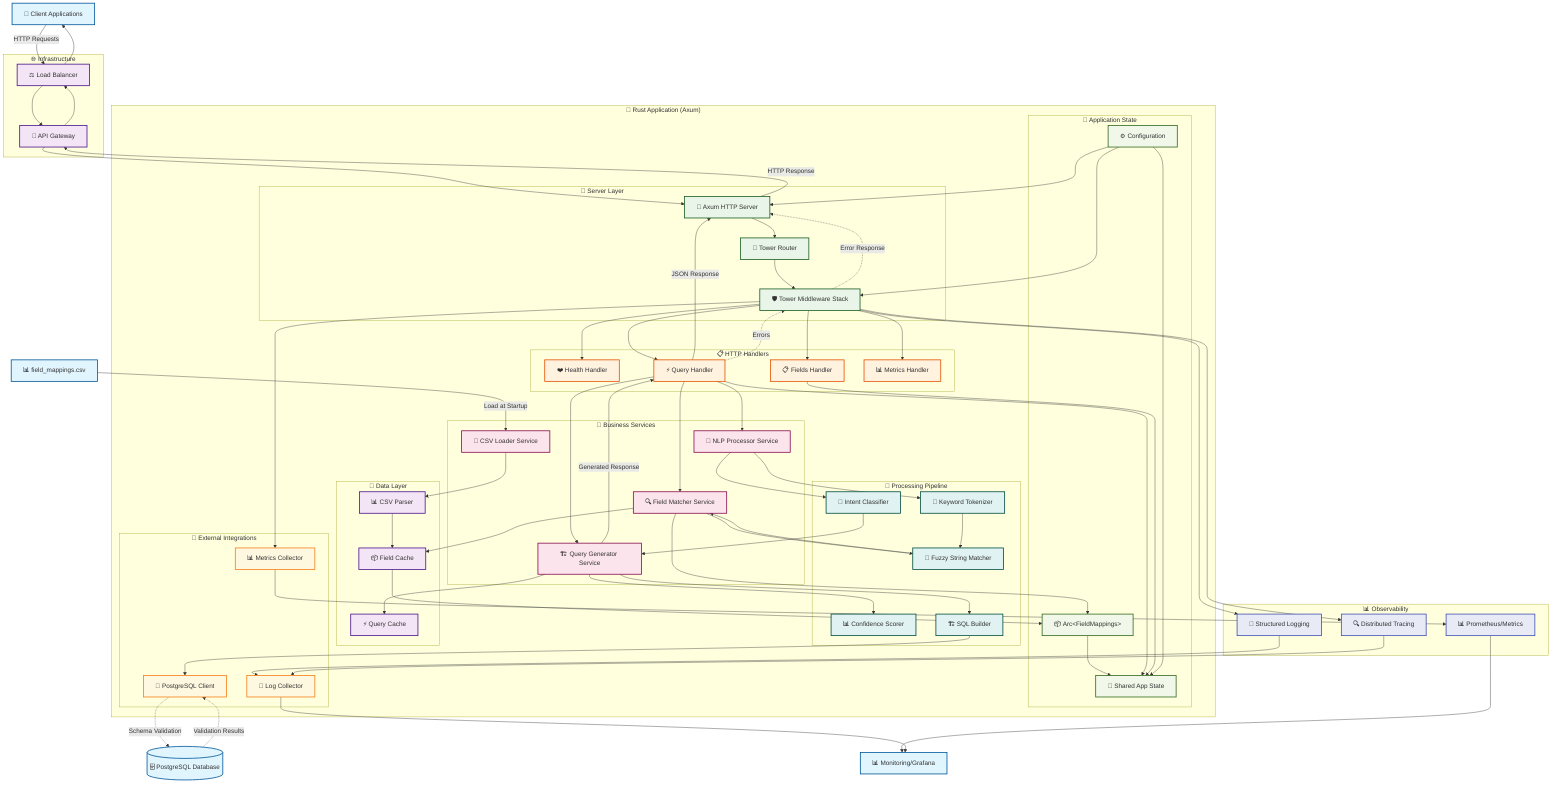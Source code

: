 graph TB
    %% External Components
    Client[👤 Client Applications]
    CSV[📊 field_mappings.csv]
    DB[(🗄️ PostgreSQL Database)]
    Metrics[📊 Monitoring/Grafana]
    
    %% Load Balancer & Gateway
    subgraph "🌐 Infrastructure"
        LoadBalancer[⚖️ Load Balancer]
        Gateway[🚪 API Gateway]
    end
    
    %% Rust/Axum Application
    subgraph "🦀 Rust Application (Axum)"
        subgraph "🔧 Server Layer"
            AxumServer[🚀 Axum HTTP Server]
            Router[🔀 Tower Router]
            Middleware[🛡️ Tower Middleware Stack]
        end
        
        subgraph "📋 HTTP Handlers"
            HealthHandler[❤️ Health Handler]
            QueryHandler[⚡ Query Handler]
            FieldsHandler[📋 Fields Handler]
            MetricsHandler[📊 Metrics Handler]
        end
        
        subgraph "🏪 Application State"
            AppState[🏪 Shared App State]
            FieldMappings[📦 Arc&lt;FieldMappings&gt;]
            Config[⚙️ Configuration]
        end
        
        subgraph "🧠 Business Services"
            FieldMatcher[🔍 Field Matcher Service]
            NLPProcessor[🎯 NLP Processor Service]
            QueryGenerator[🏗️ Query Generator Service]
            CSVLoader[📄 CSV Loader Service]
        end
        
        subgraph "🔧 Processing Pipeline"
            Tokenizer[📝 Keyword Tokenizer]
            FuzzyMatcher[🎯 Fuzzy String Matcher]
            IntentClassifier[🧭 Intent Classifier]
            ConfidenceScorer[📊 Confidence Scorer]
            SQLBuilder[🏗️ SQL Builder]
        end
        
        subgraph "💾 Data Layer"
            CSVParser[📊 CSV Parser]
            QueryCache[⚡ Query Cache]
            FieldCache[📦 Field Cache]
        end
        
        subgraph "🔗 External Integrations"
            PostgresClient[🐘 PostgreSQL Client]
            LogCollector[📝 Log Collector]
            MetricsCollector[📊 Metrics Collector]
        end
    end
    
    %% Observability Stack
    subgraph "📊 Observability"
        Tracing[🔍 Distributed Tracing]
        Logging[📝 Structured Logging]
        MetricsDB[📊 Prometheus/Metrics]
    end
    
    %% Main Request Flow
    Client -->|HTTP Requests| LoadBalancer
    LoadBalancer --> Gateway
    Gateway --> AxumServer
    
    %% Startup Flow
    CSV -->|Load at Startup| CSVLoader
    CSVLoader --> CSVParser
    CSVParser --> FieldCache
    FieldCache --> FieldMappings
    FieldMappings --> AppState
    
    %% Axum Request Processing
    AxumServer --> Router
    Router --> Middleware
    Middleware --> HealthHandler
    Middleware --> QueryHandler
    Middleware --> FieldsHandler
    Middleware --> MetricsHandler
    
    %% Handler Dependencies
    QueryHandler --> AppState
    FieldsHandler --> AppState
    
    %% Business Logic Flow
    QueryHandler --> FieldMatcher
    QueryHandler --> NLPProcessor
    QueryHandler --> QueryGenerator
    
    %% Service Interactions
    FieldMatcher --> FieldMappings
    FieldMatcher --> FuzzyMatcher
    NLPProcessor --> Tokenizer
    NLPProcessor --> IntentClassifier
    QueryGenerator --> SQLBuilder
    QueryGenerator --> ConfidenceScorer
    
    %% Processing Pipeline
    Tokenizer --> FuzzyMatcher
    FuzzyMatcher --> FieldMatcher
    IntentClassifier --> QueryGenerator
    SQLBuilder --> PostgresClient
    
    %% Caching Layer
    FieldMatcher --> FieldCache
    QueryGenerator --> QueryCache
    
    %% Database Validation (Optional)
    PostgresClient -.->|Schema Validation| DB
    DB -.->|Validation Results| PostgresClient
    
    %% Observability Flow
    Middleware --> Tracing
    Middleware --> Logging
    Middleware --> MetricsCollector
    
    MetricsCollector --> MetricsDB
    Logging --> LogCollector
    Tracing --> LogCollector
    
    MetricsDB --> Metrics
    LogCollector --> Metrics
    
    %% Response Flow
    QueryGenerator -->|Generated Response| QueryHandler
    QueryHandler -->|JSON Response| AxumServer
    AxumServer -->|HTTP Response| Gateway
    Gateway --> LoadBalancer
    LoadBalancer --> Client
    
    %% Error Handling Flow
    QueryHandler -.->|Errors| Middleware
    Middleware -.->|Error Response| AxumServer
    
    %% Configuration Flow
    Config --> AppState
    Config --> AxumServer
    Config --> Middleware
    
    %% Styling
    classDef external fill:#e1f5fe,stroke:#01579b,stroke-width:2px
    classDef infrastructure fill:#f3e5f5,stroke:#4a148c,stroke-width:2px
    classDef rustapp fill:#ff6f00,stroke:#e65100,stroke-width:3px,color:#fff
    classDef server fill:#e8f5e8,stroke:#1b5e20,stroke-width:2px
    classDef handlers fill:#fff3e0,stroke:#e65100,stroke-width:2px
    classDef state fill:#f1f8e9,stroke:#33691e,stroke-width:2px
    classDef services fill:#fce4ec,stroke:#880e4f,stroke-width:2px
    classDef processing fill:#e0f2f1,stroke:#004d40,stroke-width:2px
    classDef data fill:#f3e5f5,stroke:#4a148c,stroke-width:2px
    classDef external_integrations fill:#fff8e1,stroke:#f57f17,stroke-width:2px
    classDef observability fill:#e8eaf6,stroke:#3f51b5,stroke-width:2px
    
    class Client,CSV,DB,Metrics external
    class LoadBalancer,Gateway infrastructure
    class AxumServer,Router,Middleware server
    class HealthHandler,QueryHandler,FieldsHandler,MetricsHandler handlers
    class AppState,FieldMappings,Config state
    class FieldMatcher,NLPProcessor,QueryGenerator,CSVLoader services
    class Tokenizer,FuzzyMatcher,IntentClassifier,ConfidenceScorer,SQLBuilder processing
    class CSVParser,QueryCache,FieldCache data
    class PostgresClient,LogCollector,MetricsCollector external_integrations
    class Tracing,Logging,MetricsDB observability